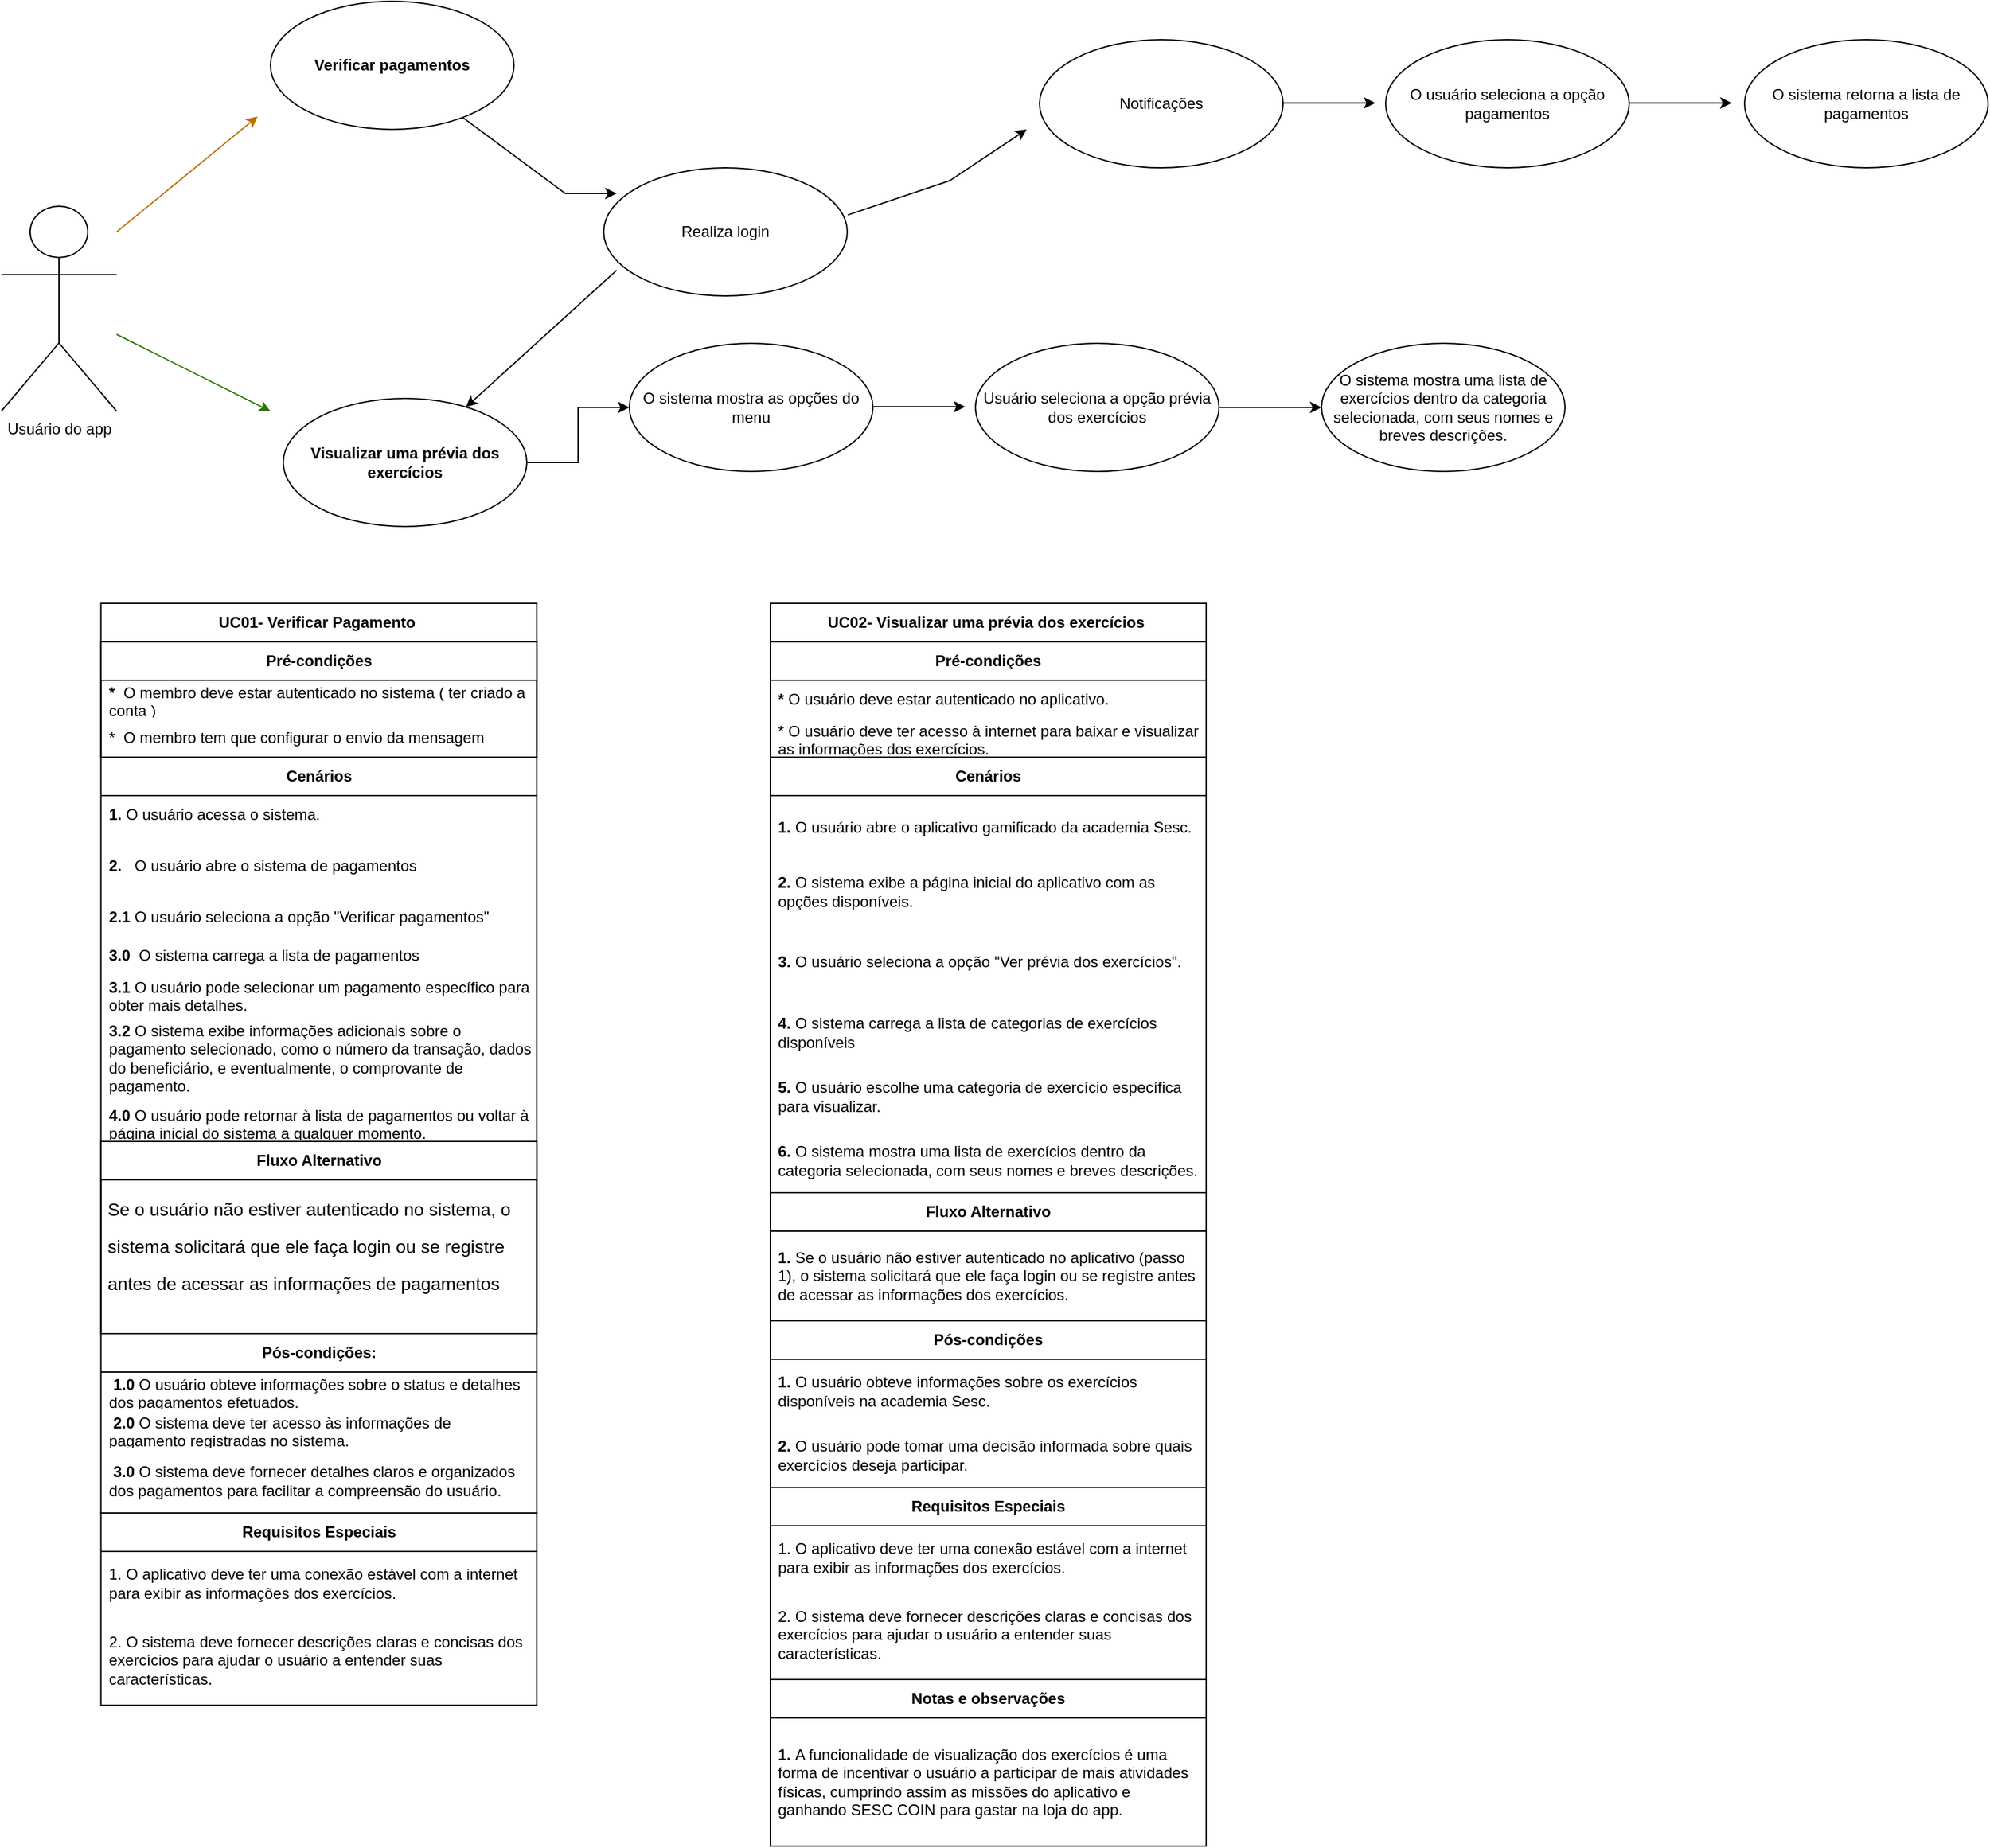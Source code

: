 <mxfile version="21.6.6" type="github">
  <diagram name="Page-1" id="e7e014a7-5840-1c2e-5031-d8a46d1fe8dd">
    <mxGraphModel dx="1750" dy="1781" grid="1" gridSize="10" guides="1" tooltips="1" connect="1" arrows="1" fold="1" page="1" pageScale="1" pageWidth="1169" pageHeight="826" background="none" math="0" shadow="0">
      <root>
        <mxCell id="0" />
        <mxCell id="1" parent="0" />
        <mxCell id="9mMzv8kGYhpnHZXloyjv-41" value="Usuário do app" style="shape=umlActor;verticalLabelPosition=bottom;verticalAlign=top;html=1;outlineConnect=0;" parent="1" vertex="1">
          <mxGeometry x="20" y="-620" width="90" height="160" as="geometry" />
        </mxCell>
        <mxCell id="9mMzv8kGYhpnHZXloyjv-53" value="&lt;b&gt;Verificar pagamentos&lt;/b&gt;" style="ellipse;whiteSpace=wrap;html=1;" parent="1" vertex="1">
          <mxGeometry x="230" y="-780" width="190" height="100" as="geometry" />
        </mxCell>
        <mxCell id="9mMzv8kGYhpnHZXloyjv-150" value="Realiza login" style="ellipse;whiteSpace=wrap;html=1;" vertex="1" parent="1">
          <mxGeometry x="490" y="-650" width="190" height="100" as="geometry" />
        </mxCell>
        <mxCell id="9mMzv8kGYhpnHZXloyjv-188" value="" style="edgeStyle=orthogonalEdgeStyle;rounded=0;orthogonalLoop=1;jettySize=auto;html=1;" edge="1" parent="1" source="9mMzv8kGYhpnHZXloyjv-176" target="9mMzv8kGYhpnHZXloyjv-179">
          <mxGeometry relative="1" as="geometry" />
        </mxCell>
        <mxCell id="9mMzv8kGYhpnHZXloyjv-190" value="" style="edgeStyle=orthogonalEdgeStyle;rounded=0;orthogonalLoop=1;jettySize=auto;html=1;" edge="1" parent="1">
          <mxGeometry relative="1" as="geometry">
            <mxPoint x="1290" y="-700.63" as="sourcePoint" />
            <mxPoint x="1370" y="-700.63" as="targetPoint" />
          </mxGeometry>
        </mxCell>
        <mxCell id="9mMzv8kGYhpnHZXloyjv-176" value="Usuário seleciona a opção prévia dos exercícios" style="ellipse;whiteSpace=wrap;html=1;" vertex="1" parent="1">
          <mxGeometry x="780" y="-513" width="190" height="100" as="geometry" />
        </mxCell>
        <mxCell id="9mMzv8kGYhpnHZXloyjv-179" value="O sistema mostra uma lista de exercícios dentro da categoria selecionada, com seus nomes e breves descrições." style="ellipse;whiteSpace=wrap;html=1;" vertex="1" parent="1">
          <mxGeometry x="1050" y="-513" width="190" height="100" as="geometry" />
        </mxCell>
        <mxCell id="9mMzv8kGYhpnHZXloyjv-174" value="O sistema mostra as opções do menu" style="ellipse;whiteSpace=wrap;html=1;" vertex="1" parent="1">
          <mxGeometry x="510" y="-513" width="190" height="100" as="geometry" />
        </mxCell>
        <mxCell id="9mMzv8kGYhpnHZXloyjv-153" value="Notificações" style="ellipse;whiteSpace=wrap;html=1;" vertex="1" parent="1">
          <mxGeometry x="830" y="-750" width="190" height="100" as="geometry" />
        </mxCell>
        <mxCell id="9mMzv8kGYhpnHZXloyjv-186" value="O usuário seleciona a opção pagamentos" style="ellipse;whiteSpace=wrap;html=1;" vertex="1" parent="1">
          <mxGeometry x="1100" y="-750" width="190" height="100" as="geometry" />
        </mxCell>
        <mxCell id="9mMzv8kGYhpnHZXloyjv-187" value="O sistema retorna a lista de pagamentos" style="ellipse;whiteSpace=wrap;html=1;" vertex="1" parent="1">
          <mxGeometry x="1380" y="-750" width="190" height="100" as="geometry" />
        </mxCell>
        <mxCell id="9mMzv8kGYhpnHZXloyjv-77" value="&lt;b&gt;UC02- Visualizar uma prévia dos exercícios&amp;nbsp;&lt;/b&gt;" style="swimlane;fontStyle=0;childLayout=stackLayout;horizontal=1;startSize=30;horizontalStack=0;resizeParent=1;resizeParentMax=0;resizeLast=0;collapsible=1;marginBottom=0;whiteSpace=wrap;html=1;" parent="1" vertex="1">
          <mxGeometry x="620" y="-310" width="340" height="970" as="geometry">
            <mxRectangle x="350" y="-340" width="60" height="30" as="alternateBounds" />
          </mxGeometry>
        </mxCell>
        <mxCell id="9mMzv8kGYhpnHZXloyjv-103" value="&lt;b&gt;Pré-condições&lt;/b&gt;" style="swimlane;fontStyle=0;childLayout=stackLayout;horizontal=1;startSize=30;horizontalStack=0;resizeParent=1;resizeParentMax=0;resizeLast=0;collapsible=1;marginBottom=0;whiteSpace=wrap;html=1;align=center;" parent="9mMzv8kGYhpnHZXloyjv-77" vertex="1">
          <mxGeometry y="30" width="340" height="940" as="geometry">
            <mxRectangle y="30" width="340" height="30" as="alternateBounds" />
          </mxGeometry>
        </mxCell>
        <mxCell id="9mMzv8kGYhpnHZXloyjv-104" value="&lt;b&gt;*&amp;nbsp;&lt;/b&gt;O usuário deve estar autenticado no aplicativo." style="text;strokeColor=none;fillColor=none;align=left;verticalAlign=middle;spacingLeft=4;spacingRight=4;overflow=hidden;points=[[0,0.5],[1,0.5]];portConstraint=eastwest;rotatable=0;whiteSpace=wrap;html=1;" parent="9mMzv8kGYhpnHZXloyjv-103" vertex="1">
          <mxGeometry y="30" width="340" height="30" as="geometry" />
        </mxCell>
        <mxCell id="9mMzv8kGYhpnHZXloyjv-105" value="*&amp;nbsp;O usuário deve ter acesso à internet para baixar e visualizar as informações dos exercícios." style="text;strokeColor=none;fillColor=none;align=left;verticalAlign=middle;spacingLeft=4;spacingRight=4;overflow=hidden;points=[[0,0.5],[1,0.5]];portConstraint=eastwest;rotatable=0;whiteSpace=wrap;html=1;" parent="9mMzv8kGYhpnHZXloyjv-103" vertex="1">
          <mxGeometry y="60" width="340" height="30" as="geometry" />
        </mxCell>
        <mxCell id="9mMzv8kGYhpnHZXloyjv-113" value="&lt;b style=&quot;border-color: var(--border-color); text-align: left;&quot;&gt;Cenários&lt;/b&gt;" style="swimlane;fontStyle=0;childLayout=stackLayout;horizontal=1;startSize=30;horizontalStack=0;resizeParent=1;resizeParentMax=0;resizeLast=0;collapsible=1;marginBottom=0;whiteSpace=wrap;html=1;" parent="9mMzv8kGYhpnHZXloyjv-103" vertex="1">
          <mxGeometry y="90" width="340" height="850" as="geometry">
            <mxRectangle y="120" width="340" height="30" as="alternateBounds" />
          </mxGeometry>
        </mxCell>
        <mxCell id="9mMzv8kGYhpnHZXloyjv-114" value="&lt;b&gt;1.&amp;nbsp;&lt;/b&gt;O usuário abre o aplicativo gamificado da academia Sesc." style="text;strokeColor=none;fillColor=none;align=left;verticalAlign=middle;spacingLeft=4;spacingRight=4;overflow=hidden;points=[[0,0.5],[1,0.5]];portConstraint=eastwest;rotatable=0;whiteSpace=wrap;html=1;" parent="9mMzv8kGYhpnHZXloyjv-113" vertex="1">
          <mxGeometry y="30" width="340" height="50" as="geometry" />
        </mxCell>
        <mxCell id="9mMzv8kGYhpnHZXloyjv-115" value="&lt;b&gt;2. &lt;/b&gt;O sistema exibe a página inicial do aplicativo com as opções disponíveis." style="text;strokeColor=none;fillColor=none;align=left;verticalAlign=middle;spacingLeft=4;spacingRight=4;overflow=hidden;points=[[0,0.5],[1,0.5]];portConstraint=eastwest;rotatable=0;whiteSpace=wrap;html=1;" parent="9mMzv8kGYhpnHZXloyjv-113" vertex="1">
          <mxGeometry y="80" width="340" height="50" as="geometry" />
        </mxCell>
        <mxCell id="9mMzv8kGYhpnHZXloyjv-116" value="&lt;b&gt;3.&lt;/b&gt; O usuário seleciona a opção &quot;Ver prévia dos exercícios&quot;." style="text;strokeColor=none;fillColor=none;align=left;verticalAlign=middle;spacingLeft=4;spacingRight=4;overflow=hidden;points=[[0,0.5],[1,0.5]];portConstraint=eastwest;rotatable=0;whiteSpace=wrap;html=1;" parent="9mMzv8kGYhpnHZXloyjv-113" vertex="1">
          <mxGeometry y="130" width="340" height="60" as="geometry" />
        </mxCell>
        <mxCell id="9mMzv8kGYhpnHZXloyjv-156" value="&lt;b&gt;4.&lt;/b&gt; O sistema carrega a lista de categorias de exercícios disponíveis" style="text;strokeColor=none;fillColor=none;align=left;verticalAlign=middle;spacingLeft=4;spacingRight=4;overflow=hidden;points=[[0,0.5],[1,0.5]];portConstraint=eastwest;rotatable=0;whiteSpace=wrap;html=1;" vertex="1" parent="9mMzv8kGYhpnHZXloyjv-113">
          <mxGeometry y="190" width="340" height="50" as="geometry" />
        </mxCell>
        <mxCell id="9mMzv8kGYhpnHZXloyjv-157" value="&lt;b&gt;5.&amp;nbsp;&lt;/b&gt;O usuário escolhe uma categoria de exercício específica para visualizar." style="text;strokeColor=none;fillColor=none;align=left;verticalAlign=middle;spacingLeft=4;spacingRight=4;overflow=hidden;points=[[0,0.5],[1,0.5]];portConstraint=eastwest;rotatable=0;whiteSpace=wrap;html=1;" vertex="1" parent="9mMzv8kGYhpnHZXloyjv-113">
          <mxGeometry y="240" width="340" height="50" as="geometry" />
        </mxCell>
        <mxCell id="9mMzv8kGYhpnHZXloyjv-158" value="&lt;b&gt;6. &lt;/b&gt;O sistema mostra uma lista de exercícios dentro da categoria selecionada, com seus nomes e breves descrições." style="text;strokeColor=none;fillColor=none;align=left;verticalAlign=middle;spacingLeft=4;spacingRight=4;overflow=hidden;points=[[0,0.5],[1,0.5]];portConstraint=eastwest;rotatable=0;whiteSpace=wrap;html=1;" vertex="1" parent="9mMzv8kGYhpnHZXloyjv-113">
          <mxGeometry y="290" width="340" height="50" as="geometry" />
        </mxCell>
        <mxCell id="9mMzv8kGYhpnHZXloyjv-159" value="&lt;b&gt;Fluxo Alternativo&lt;/b&gt;" style="swimlane;fontStyle=0;childLayout=stackLayout;horizontal=1;startSize=30;horizontalStack=0;resizeParent=1;resizeParentMax=0;resizeLast=0;collapsible=1;marginBottom=0;whiteSpace=wrap;html=1;" vertex="1" parent="9mMzv8kGYhpnHZXloyjv-113">
          <mxGeometry y="340" width="340" height="510" as="geometry" />
        </mxCell>
        <mxCell id="9mMzv8kGYhpnHZXloyjv-160" value="&lt;b&gt;1.&lt;/b&gt; Se o usuário não estiver autenticado no aplicativo (passo 1), o sistema solicitará que ele faça login ou se registre antes de acessar as informações dos exercícios." style="text;strokeColor=none;fillColor=none;align=left;verticalAlign=middle;spacingLeft=4;spacingRight=4;overflow=hidden;points=[[0,0.5],[1,0.5]];portConstraint=eastwest;rotatable=0;whiteSpace=wrap;html=1;" vertex="1" parent="9mMzv8kGYhpnHZXloyjv-159">
          <mxGeometry y="30" width="340" height="70" as="geometry" />
        </mxCell>
        <mxCell id="9mMzv8kGYhpnHZXloyjv-163" value="&lt;b&gt;Pós-condições&lt;/b&gt;" style="swimlane;fontStyle=0;childLayout=stackLayout;horizontal=1;startSize=30;horizontalStack=0;resizeParent=1;resizeParentMax=0;resizeLast=0;collapsible=1;marginBottom=0;whiteSpace=wrap;html=1;" vertex="1" parent="9mMzv8kGYhpnHZXloyjv-159">
          <mxGeometry y="100" width="340" height="410" as="geometry" />
        </mxCell>
        <mxCell id="9mMzv8kGYhpnHZXloyjv-164" value="&lt;b&gt;1.&lt;/b&gt; O usuário obteve informações sobre os exercícios disponíveis na academia Sesc." style="text;strokeColor=none;fillColor=none;align=left;verticalAlign=middle;spacingLeft=4;spacingRight=4;overflow=hidden;points=[[0,0.5],[1,0.5]];portConstraint=eastwest;rotatable=0;whiteSpace=wrap;html=1;fontStyle=0" vertex="1" parent="9mMzv8kGYhpnHZXloyjv-163">
          <mxGeometry y="30" width="340" height="50" as="geometry" />
        </mxCell>
        <mxCell id="9mMzv8kGYhpnHZXloyjv-165" value="&lt;b&gt;2. &lt;/b&gt;O usuário pode tomar uma decisão informada sobre quais exercícios deseja participar." style="text;strokeColor=none;fillColor=none;align=left;verticalAlign=middle;spacingLeft=4;spacingRight=4;overflow=hidden;points=[[0,0.5],[1,0.5]];portConstraint=eastwest;rotatable=0;whiteSpace=wrap;html=1;" vertex="1" parent="9mMzv8kGYhpnHZXloyjv-163">
          <mxGeometry y="80" width="340" height="50" as="geometry" />
        </mxCell>
        <mxCell id="9mMzv8kGYhpnHZXloyjv-167" value="&lt;b&gt;Requisitos Especiais&lt;/b&gt;" style="swimlane;fontStyle=0;childLayout=stackLayout;horizontal=1;startSize=30;horizontalStack=0;resizeParent=1;resizeParentMax=0;resizeLast=0;collapsible=1;marginBottom=0;whiteSpace=wrap;html=1;" vertex="1" parent="9mMzv8kGYhpnHZXloyjv-163">
          <mxGeometry y="130" width="340" height="280" as="geometry" />
        </mxCell>
        <mxCell id="9mMzv8kGYhpnHZXloyjv-168" value="1.&amp;nbsp;O aplicativo deve ter uma conexão estável com a internet para exibir as informações dos exercícios." style="text;strokeColor=none;fillColor=none;align=left;verticalAlign=middle;spacingLeft=4;spacingRight=4;overflow=hidden;points=[[0,0.5],[1,0.5]];portConstraint=eastwest;rotatable=0;whiteSpace=wrap;html=1;" vertex="1" parent="9mMzv8kGYhpnHZXloyjv-167">
          <mxGeometry y="30" width="340" height="50" as="geometry" />
        </mxCell>
        <mxCell id="9mMzv8kGYhpnHZXloyjv-169" value="2.&amp;nbsp;O sistema deve fornecer descrições claras e concisas dos exercícios para ajudar o usuário a entender suas características." style="text;strokeColor=none;fillColor=none;align=left;verticalAlign=middle;spacingLeft=4;spacingRight=4;overflow=hidden;points=[[0,0.5],[1,0.5]];portConstraint=eastwest;rotatable=0;whiteSpace=wrap;html=1;" vertex="1" parent="9mMzv8kGYhpnHZXloyjv-167">
          <mxGeometry y="80" width="340" height="70" as="geometry" />
        </mxCell>
        <mxCell id="9mMzv8kGYhpnHZXloyjv-182" value="&lt;b&gt;Notas e observações&lt;/b&gt;" style="swimlane;fontStyle=0;childLayout=stackLayout;horizontal=1;startSize=30;horizontalStack=0;resizeParent=1;resizeParentMax=0;resizeLast=0;collapsible=1;marginBottom=0;whiteSpace=wrap;html=1;" vertex="1" parent="9mMzv8kGYhpnHZXloyjv-167">
          <mxGeometry y="150" width="340" height="130" as="geometry" />
        </mxCell>
        <mxCell id="9mMzv8kGYhpnHZXloyjv-183" value="&lt;b&gt;1.&lt;/b&gt;&amp;nbsp;A funcionalidade de visualização dos exercícios é uma forma de incentivar o usuário a participar de mais atividades físicas, cumprindo assim as missões do aplicativo e ganhando SESC COIN para gastar na loja do app." style="text;strokeColor=none;fillColor=none;align=left;verticalAlign=middle;spacingLeft=4;spacingRight=4;overflow=hidden;points=[[0,0.5],[1,0.5]];portConstraint=eastwest;rotatable=0;whiteSpace=wrap;html=1;" vertex="1" parent="9mMzv8kGYhpnHZXloyjv-182">
          <mxGeometry y="30" width="340" height="100" as="geometry" />
        </mxCell>
        <mxCell id="9mMzv8kGYhpnHZXloyjv-87" value="" style="endArrow=classic;html=1;rounded=0;fillColor=#60a917;strokeColor=#2D7600;" parent="1" edge="1">
          <mxGeometry width="50" height="50" relative="1" as="geometry">
            <mxPoint x="110" y="-520" as="sourcePoint" />
            <mxPoint x="230" y="-460" as="targetPoint" />
          </mxGeometry>
        </mxCell>
        <mxCell id="9mMzv8kGYhpnHZXloyjv-88" value="" style="endArrow=classic;html=1;rounded=0;fillColor=#f0a30a;strokeColor=#BD7000;" parent="1" edge="1">
          <mxGeometry width="50" height="50" relative="1" as="geometry">
            <mxPoint x="110" y="-600" as="sourcePoint" />
            <mxPoint x="220" y="-690" as="targetPoint" />
            <Array as="points" />
          </mxGeometry>
        </mxCell>
        <mxCell id="9mMzv8kGYhpnHZXloyjv-123" value="&lt;b&gt;UC01- Verificar Pagamento&amp;nbsp;&lt;/b&gt;" style="swimlane;fontStyle=0;childLayout=stackLayout;horizontal=1;startSize=30;horizontalStack=0;resizeParent=1;resizeParentMax=0;resizeLast=0;collapsible=1;marginBottom=0;whiteSpace=wrap;html=1;" parent="1" vertex="1">
          <mxGeometry x="97.75" y="-310" width="340" height="120" as="geometry">
            <mxRectangle x="350" y="-340" width="60" height="30" as="alternateBounds" />
          </mxGeometry>
        </mxCell>
        <mxCell id="9mMzv8kGYhpnHZXloyjv-124" value="&lt;b style=&quot;border-color: var(--border-color);&quot;&gt;Pré-condições&lt;/b&gt;" style="swimlane;fontStyle=0;childLayout=stackLayout;horizontal=1;startSize=30;horizontalStack=0;resizeParent=1;resizeParentMax=0;resizeLast=0;collapsible=1;marginBottom=0;whiteSpace=wrap;html=1;align=center;" parent="9mMzv8kGYhpnHZXloyjv-123" vertex="1">
          <mxGeometry y="30" width="340" height="90" as="geometry">
            <mxRectangle y="30" width="340" height="30" as="alternateBounds" />
          </mxGeometry>
        </mxCell>
        <mxCell id="9mMzv8kGYhpnHZXloyjv-125" value="&lt;b&gt;*&amp;nbsp; &lt;/b&gt;O membro deve estar autenticado no sistema ( ter criado a conta )" style="text;strokeColor=none;fillColor=none;align=left;verticalAlign=middle;spacingLeft=4;spacingRight=4;overflow=hidden;points=[[0,0.5],[1,0.5]];portConstraint=eastwest;rotatable=0;whiteSpace=wrap;html=1;" parent="9mMzv8kGYhpnHZXloyjv-124" vertex="1">
          <mxGeometry y="30" width="340" height="30" as="geometry" />
        </mxCell>
        <mxCell id="9mMzv8kGYhpnHZXloyjv-126" value="*&amp;nbsp; O membro tem que configurar o envio da mensagem" style="text;strokeColor=none;fillColor=none;align=left;verticalAlign=middle;spacingLeft=4;spacingRight=4;overflow=hidden;points=[[0,0.5],[1,0.5]];portConstraint=eastwest;rotatable=0;whiteSpace=wrap;html=1;" parent="9mMzv8kGYhpnHZXloyjv-124" vertex="1">
          <mxGeometry y="60" width="340" height="30" as="geometry" />
        </mxCell>
        <mxCell id="9mMzv8kGYhpnHZXloyjv-148" value="" style="endArrow=classic;html=1;rounded=0;entryX=0.053;entryY=0.2;entryDx=0;entryDy=0;entryPerimeter=0;" edge="1" parent="1" source="9mMzv8kGYhpnHZXloyjv-53" target="9mMzv8kGYhpnHZXloyjv-150">
          <mxGeometry width="50" height="50" relative="1" as="geometry">
            <mxPoint x="430" y="-640.5" as="sourcePoint" />
            <mxPoint x="490" y="-600" as="targetPoint" />
            <Array as="points">
              <mxPoint x="460" y="-630" />
            </Array>
          </mxGeometry>
        </mxCell>
        <mxCell id="9mMzv8kGYhpnHZXloyjv-154" value="" style="endArrow=classic;html=1;rounded=0;exitX=1.002;exitY=0.368;exitDx=0;exitDy=0;exitPerimeter=0;" edge="1" parent="1" source="9mMzv8kGYhpnHZXloyjv-150">
          <mxGeometry width="50" height="50" relative="1" as="geometry">
            <mxPoint x="700" y="-610" as="sourcePoint" />
            <mxPoint x="820" y="-680" as="targetPoint" />
            <Array as="points">
              <mxPoint x="760" y="-640" />
            </Array>
          </mxGeometry>
        </mxCell>
        <mxCell id="9mMzv8kGYhpnHZXloyjv-128" value="&lt;b style=&quot;border-color: var(--border-color); text-align: left;&quot;&gt;Cenários&lt;/b&gt;" style="swimlane;fontStyle=0;childLayout=stackLayout;horizontal=1;startSize=30;horizontalStack=0;resizeParent=1;resizeParentMax=0;resizeLast=0;collapsible=1;marginBottom=0;whiteSpace=wrap;html=1;" parent="1" vertex="1">
          <mxGeometry x="97.75" y="-190" width="340" height="450" as="geometry">
            <mxRectangle y="90" width="340" height="30" as="alternateBounds" />
          </mxGeometry>
        </mxCell>
        <mxCell id="9mMzv8kGYhpnHZXloyjv-132" value="&lt;b&gt;1.&amp;nbsp;&lt;/b&gt;O usuário acessa o sistema." style="text;strokeColor=none;fillColor=none;align=left;verticalAlign=middle;spacingLeft=4;spacingRight=4;overflow=hidden;points=[[0,0.5],[1,0.5]];portConstraint=eastwest;rotatable=0;whiteSpace=wrap;html=1;" parent="9mMzv8kGYhpnHZXloyjv-128" vertex="1">
          <mxGeometry y="30" width="340" height="30" as="geometry" />
        </mxCell>
        <mxCell id="9mMzv8kGYhpnHZXloyjv-133" value="&lt;b&gt;2.&lt;/b&gt;&amp;nbsp; &amp;nbsp;O usuário abre o sistema de pagamentos" style="text;strokeColor=none;fillColor=none;align=left;verticalAlign=middle;spacingLeft=4;spacingRight=4;overflow=hidden;points=[[0,0.5],[1,0.5]];portConstraint=eastwest;rotatable=0;whiteSpace=wrap;html=1;" parent="9mMzv8kGYhpnHZXloyjv-128" vertex="1">
          <mxGeometry y="60" width="340" height="50" as="geometry" />
        </mxCell>
        <mxCell id="9mMzv8kGYhpnHZXloyjv-134" value="&lt;b&gt;2.1 &lt;/b&gt;O usuário seleciona a opção &quot;Verificar pagamentos&quot;" style="text;strokeColor=none;fillColor=none;align=left;verticalAlign=middle;spacingLeft=4;spacingRight=4;overflow=hidden;points=[[0,0.5],[1,0.5]];portConstraint=eastwest;rotatable=0;whiteSpace=wrap;html=1;" parent="9mMzv8kGYhpnHZXloyjv-128" vertex="1">
          <mxGeometry y="110" width="340" height="30" as="geometry" />
        </mxCell>
        <mxCell id="9mMzv8kGYhpnHZXloyjv-135" value="&lt;b&gt;3.0&amp;nbsp;&lt;/b&gt;&amp;nbsp;O sistema carrega a lista de pagamentos&amp;nbsp;" style="text;strokeColor=none;fillColor=none;align=left;verticalAlign=middle;spacingLeft=4;spacingRight=4;overflow=hidden;points=[[0,0.5],[1,0.5]];portConstraint=eastwest;rotatable=0;whiteSpace=wrap;html=1;" parent="9mMzv8kGYhpnHZXloyjv-128" vertex="1">
          <mxGeometry y="140" width="340" height="30" as="geometry" />
        </mxCell>
        <mxCell id="sss8GWliLJ7mmrdNZSMS-16" value="&lt;b&gt;3.1&amp;nbsp;&lt;/b&gt;O usuário pode selecionar um pagamento específico para obter mais detalhes." style="text;strokeColor=none;fillColor=none;align=left;verticalAlign=middle;spacingLeft=4;spacingRight=4;overflow=hidden;points=[[0,0.5],[1,0.5]];portConstraint=eastwest;rotatable=0;whiteSpace=wrap;html=1;" vertex="1" parent="9mMzv8kGYhpnHZXloyjv-128">
          <mxGeometry y="170" width="340" height="30" as="geometry" />
        </mxCell>
        <mxCell id="sss8GWliLJ7mmrdNZSMS-20" value="&lt;b&gt;3.2&lt;/b&gt;&amp;nbsp;O sistema exibe informações adicionais sobre o pagamento selecionado, como o número da transação, dados do beneficiário, e eventualmente, o comprovante de pagamento." style="text;strokeColor=none;fillColor=none;align=left;verticalAlign=middle;spacingLeft=4;spacingRight=4;overflow=hidden;points=[[0,0.5],[1,0.5]];portConstraint=eastwest;rotatable=0;whiteSpace=wrap;html=1;" vertex="1" parent="9mMzv8kGYhpnHZXloyjv-128">
          <mxGeometry y="200" width="340" height="70" as="geometry" />
        </mxCell>
        <mxCell id="sss8GWliLJ7mmrdNZSMS-17" value="&lt;b&gt;4.0&amp;nbsp;&lt;/b&gt;O usuário pode retornar à lista de pagamentos ou voltar à página inicial do sistema a qualquer momento." style="text;strokeColor=none;fillColor=none;align=left;verticalAlign=middle;spacingLeft=4;spacingRight=4;overflow=hidden;points=[[0,0.5],[1,0.5]];portConstraint=eastwest;rotatable=0;whiteSpace=wrap;html=1;" vertex="1" parent="9mMzv8kGYhpnHZXloyjv-128">
          <mxGeometry y="270" width="340" height="30" as="geometry" />
        </mxCell>
        <mxCell id="sss8GWliLJ7mmrdNZSMS-29" value="&lt;b&gt;Fluxo Alternativo&lt;/b&gt;" style="swimlane;fontStyle=0;childLayout=stackLayout;horizontal=1;startSize=30;horizontalStack=0;resizeParent=1;resizeParentMax=0;resizeLast=0;collapsible=1;marginBottom=0;whiteSpace=wrap;html=1;" vertex="1" parent="9mMzv8kGYhpnHZXloyjv-128">
          <mxGeometry y="300" width="340" height="150" as="geometry" />
        </mxCell>
        <mxCell id="sss8GWliLJ7mmrdNZSMS-39" value="&lt;h1&gt;&lt;span style=&quot;font-weight: normal;&quot;&gt;&lt;font style=&quot;font-size: 14px;&quot;&gt;Se o usuário não estiver autenticado no sistema, o sistema solicitará que ele faça login ou se registre antes de acessar as informações de pagamentos&lt;/font&gt;&lt;/span&gt;&lt;br&gt;&lt;/h1&gt;" style="text;html=1;strokeColor=none;fillColor=none;spacing=5;spacingTop=-20;whiteSpace=wrap;overflow=hidden;rounded=0;" vertex="1" parent="sss8GWliLJ7mmrdNZSMS-29">
          <mxGeometry y="30" width="340" height="120" as="geometry" />
        </mxCell>
        <mxCell id="9mMzv8kGYhpnHZXloyjv-177" value="" style="edgeStyle=orthogonalEdgeStyle;rounded=0;orthogonalLoop=1;jettySize=auto;html=1;" edge="1" parent="1" source="9mMzv8kGYhpnHZXloyjv-155" target="9mMzv8kGYhpnHZXloyjv-174">
          <mxGeometry relative="1" as="geometry" />
        </mxCell>
        <mxCell id="9mMzv8kGYhpnHZXloyjv-178" value="" style="edgeStyle=orthogonalEdgeStyle;rounded=0;orthogonalLoop=1;jettySize=auto;html=1;" edge="1" parent="1">
          <mxGeometry relative="1" as="geometry">
            <mxPoint x="700" y="-463.5" as="sourcePoint" />
            <mxPoint x="772" y="-463.5" as="targetPoint" />
          </mxGeometry>
        </mxCell>
        <mxCell id="9mMzv8kGYhpnHZXloyjv-189" value="" style="edgeStyle=orthogonalEdgeStyle;rounded=0;orthogonalLoop=1;jettySize=auto;html=1;" edge="1" parent="1">
          <mxGeometry relative="1" as="geometry">
            <mxPoint x="1020" y="-700.63" as="sourcePoint" />
            <mxPoint x="1092" y="-700.63" as="targetPoint" />
          </mxGeometry>
        </mxCell>
        <mxCell id="9mMzv8kGYhpnHZXloyjv-155" value="&lt;b style=&quot;border-color: var(--border-color);&quot;&gt;Visualizar uma prévia dos exercícios&lt;/b&gt;" style="ellipse;whiteSpace=wrap;html=1;" vertex="1" parent="1">
          <mxGeometry x="240" y="-470" width="190" height="100" as="geometry" />
        </mxCell>
        <mxCell id="9mMzv8kGYhpnHZXloyjv-172" value="" style="endArrow=classic;html=1;rounded=0;exitX=0.053;exitY=0.8;exitDx=0;exitDy=0;exitPerimeter=0;" edge="1" parent="1" source="9mMzv8kGYhpnHZXloyjv-150" target="9mMzv8kGYhpnHZXloyjv-155">
          <mxGeometry width="50" height="50" relative="1" as="geometry">
            <mxPoint x="510" y="-550" as="sourcePoint" />
            <mxPoint x="410" y="-520" as="targetPoint" />
          </mxGeometry>
        </mxCell>
        <mxCell id="sss8GWliLJ7mmrdNZSMS-33" value="&lt;b&gt;Pós-condições:&lt;/b&gt;" style="swimlane;fontStyle=0;childLayout=stackLayout;horizontal=1;startSize=30;horizontalStack=0;resizeParent=1;resizeParentMax=0;resizeLast=0;collapsible=1;marginBottom=0;whiteSpace=wrap;html=1;" vertex="1" parent="1">
          <mxGeometry x="97.75" y="260" width="340" height="140" as="geometry" />
        </mxCell>
        <mxCell id="sss8GWliLJ7mmrdNZSMS-34" value="&amp;nbsp;&lt;b&gt;1.0 &lt;/b&gt;O usuário obteve informações sobre o status e detalhes dos pagamentos efetuados." style="text;strokeColor=none;fillColor=none;align=left;verticalAlign=middle;spacingLeft=4;spacingRight=4;overflow=hidden;points=[[0,0.5],[1,0.5]];portConstraint=eastwest;rotatable=0;whiteSpace=wrap;html=1;" vertex="1" parent="sss8GWliLJ7mmrdNZSMS-33">
          <mxGeometry y="30" width="340" height="30" as="geometry" />
        </mxCell>
        <mxCell id="sss8GWliLJ7mmrdNZSMS-35" value="&amp;nbsp;&lt;b&gt;2.0 &lt;/b&gt;O sistema deve ter acesso às informações de pagamento registradas no sistema." style="text;strokeColor=none;fillColor=none;align=left;verticalAlign=middle;spacingLeft=4;spacingRight=4;overflow=hidden;points=[[0,0.5],[1,0.5]];portConstraint=eastwest;rotatable=0;whiteSpace=wrap;html=1;" vertex="1" parent="sss8GWliLJ7mmrdNZSMS-33">
          <mxGeometry y="60" width="340" height="30" as="geometry" />
        </mxCell>
        <mxCell id="sss8GWliLJ7mmrdNZSMS-36" value="&amp;nbsp;&lt;b&gt;3.0 &lt;/b&gt;O sistema deve fornecer detalhes claros e organizados dos pagamentos para facilitar a compreensão do usuário." style="text;strokeColor=none;fillColor=none;align=left;verticalAlign=middle;spacingLeft=4;spacingRight=4;overflow=hidden;points=[[0,0.5],[1,0.5]];portConstraint=eastwest;rotatable=0;whiteSpace=wrap;html=1;" vertex="1" parent="sss8GWliLJ7mmrdNZSMS-33">
          <mxGeometry y="90" width="340" height="50" as="geometry" />
        </mxCell>
        <mxCell id="sss8GWliLJ7mmrdNZSMS-40" value="&lt;b&gt;Requisitos Especiais&lt;/b&gt;" style="swimlane;fontStyle=0;childLayout=stackLayout;horizontal=1;startSize=30;horizontalStack=0;resizeParent=1;resizeParentMax=0;resizeLast=0;collapsible=1;marginBottom=0;whiteSpace=wrap;html=1;" vertex="1" parent="1">
          <mxGeometry x="97.75" y="400" width="340" height="150" as="geometry" />
        </mxCell>
        <mxCell id="sss8GWliLJ7mmrdNZSMS-41" value="1.&amp;nbsp;O aplicativo deve ter uma conexão estável com a internet para exibir as informações dos exercícios." style="text;strokeColor=none;fillColor=none;align=left;verticalAlign=middle;spacingLeft=4;spacingRight=4;overflow=hidden;points=[[0,0.5],[1,0.5]];portConstraint=eastwest;rotatable=0;whiteSpace=wrap;html=1;" vertex="1" parent="sss8GWliLJ7mmrdNZSMS-40">
          <mxGeometry y="30" width="340" height="50" as="geometry" />
        </mxCell>
        <mxCell id="sss8GWliLJ7mmrdNZSMS-42" value="2.&amp;nbsp;O sistema deve fornecer descrições claras e concisas dos exercícios para ajudar o usuário a entender suas características." style="text;strokeColor=none;fillColor=none;align=left;verticalAlign=middle;spacingLeft=4;spacingRight=4;overflow=hidden;points=[[0,0.5],[1,0.5]];portConstraint=eastwest;rotatable=0;whiteSpace=wrap;html=1;" vertex="1" parent="sss8GWliLJ7mmrdNZSMS-40">
          <mxGeometry y="80" width="340" height="70" as="geometry" />
        </mxCell>
      </root>
    </mxGraphModel>
  </diagram>
</mxfile>
